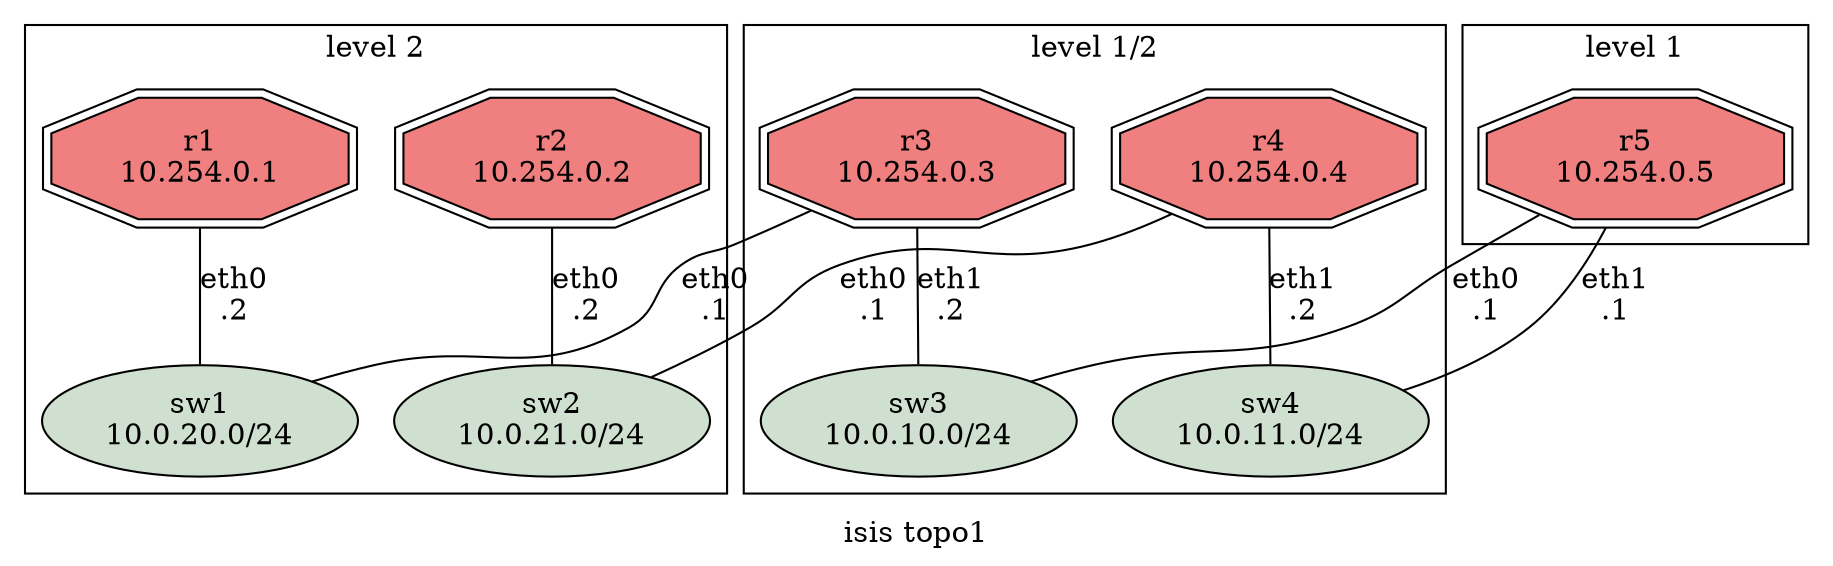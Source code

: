 ## Color coding:
#########################
##  Main FRR: #f08080  red
##  Switches: #d0e0d0  gray
##  RIP:      #19e3d9  Cyan
##  RIPng:    #fcb314  dark yellow
##  OSPFv2:   #32b835  Green
##  OSPFv3:   #19e3d9  Cyan
##  ISIS IPv4 #fcb314  dark yellow
##  ISIS IPv6 #9a81ec  purple
##  BGP IPv4  #eee3d3  beige
##  BGP IPv6  #fdff00  yellow
##### Colors (see http://www.color-hex.com/)

graph template {
	label="isis topo1";

	# Routers
	r1 [
		shape=doubleoctagon,
		label="r1\n10.254.0.1",
		fillcolor="#f08080",
		style=filled,
	];
	r2 [
		shape=doubleoctagon
		label="r2\n10.254.0.2",
		fillcolor="#f08080",
		style=filled,
	];
	r3 [
		shape=doubleoctagon
		label="r3\n10.254.0.3",
		fillcolor="#f08080",
		style=filled,
	];
	r4 [
		shape=doubleoctagon
		label="r4\n10.254.0.4",
		fillcolor="#f08080",
		style=filled,
	];
	r5 [
		shape=doubleoctagon
		label="r5\n10.254.0.5",
		fillcolor="#f08080",
		style=filled,
	];

	# Switches
	sw1 [
		shape=oval,
		label="sw1\n10.0.20.0/24",
		fillcolor="#d0e0d0",
		style=filled,
	];
	sw2 [
		shape=oval,
		label="sw2\n10.0.21.0/24",
		fillcolor="#d0e0d0",
		style=filled,
	];
	sw3 [
		shape=oval,
		label="sw3\n10.0.10.0/24",
		fillcolor="#d0e0d0",
		style=filled,
	];
	sw4 [
		shape=oval,
		label="sw4\n10.0.11.0/24",
		fillcolor="#d0e0d0",
		style=filled,
	];

	# Connections
	subgraph cluster0 {
		label="level 2";

		r1 -- sw1 [label="eth0\n.2"];
		r2 -- sw2 [label="eth0\n.2"];
	}

	subgraph cluster1 {
		label="level 1/2";

		r3 -- sw1 [label="eth0\n.1"];
		r3 -- sw3 [label="eth1\n.2"];

		r4 -- sw4 [label="eth1\n.2"];
		r4 -- sw2 [label="eth0\n.1"];
	}

	subgraph cluster2 {
		label="level 1";

		r5 -- sw3 [label="eth0\n.1"];
		r5 -- sw4 [label="eth1\n.1"];
	}
}
